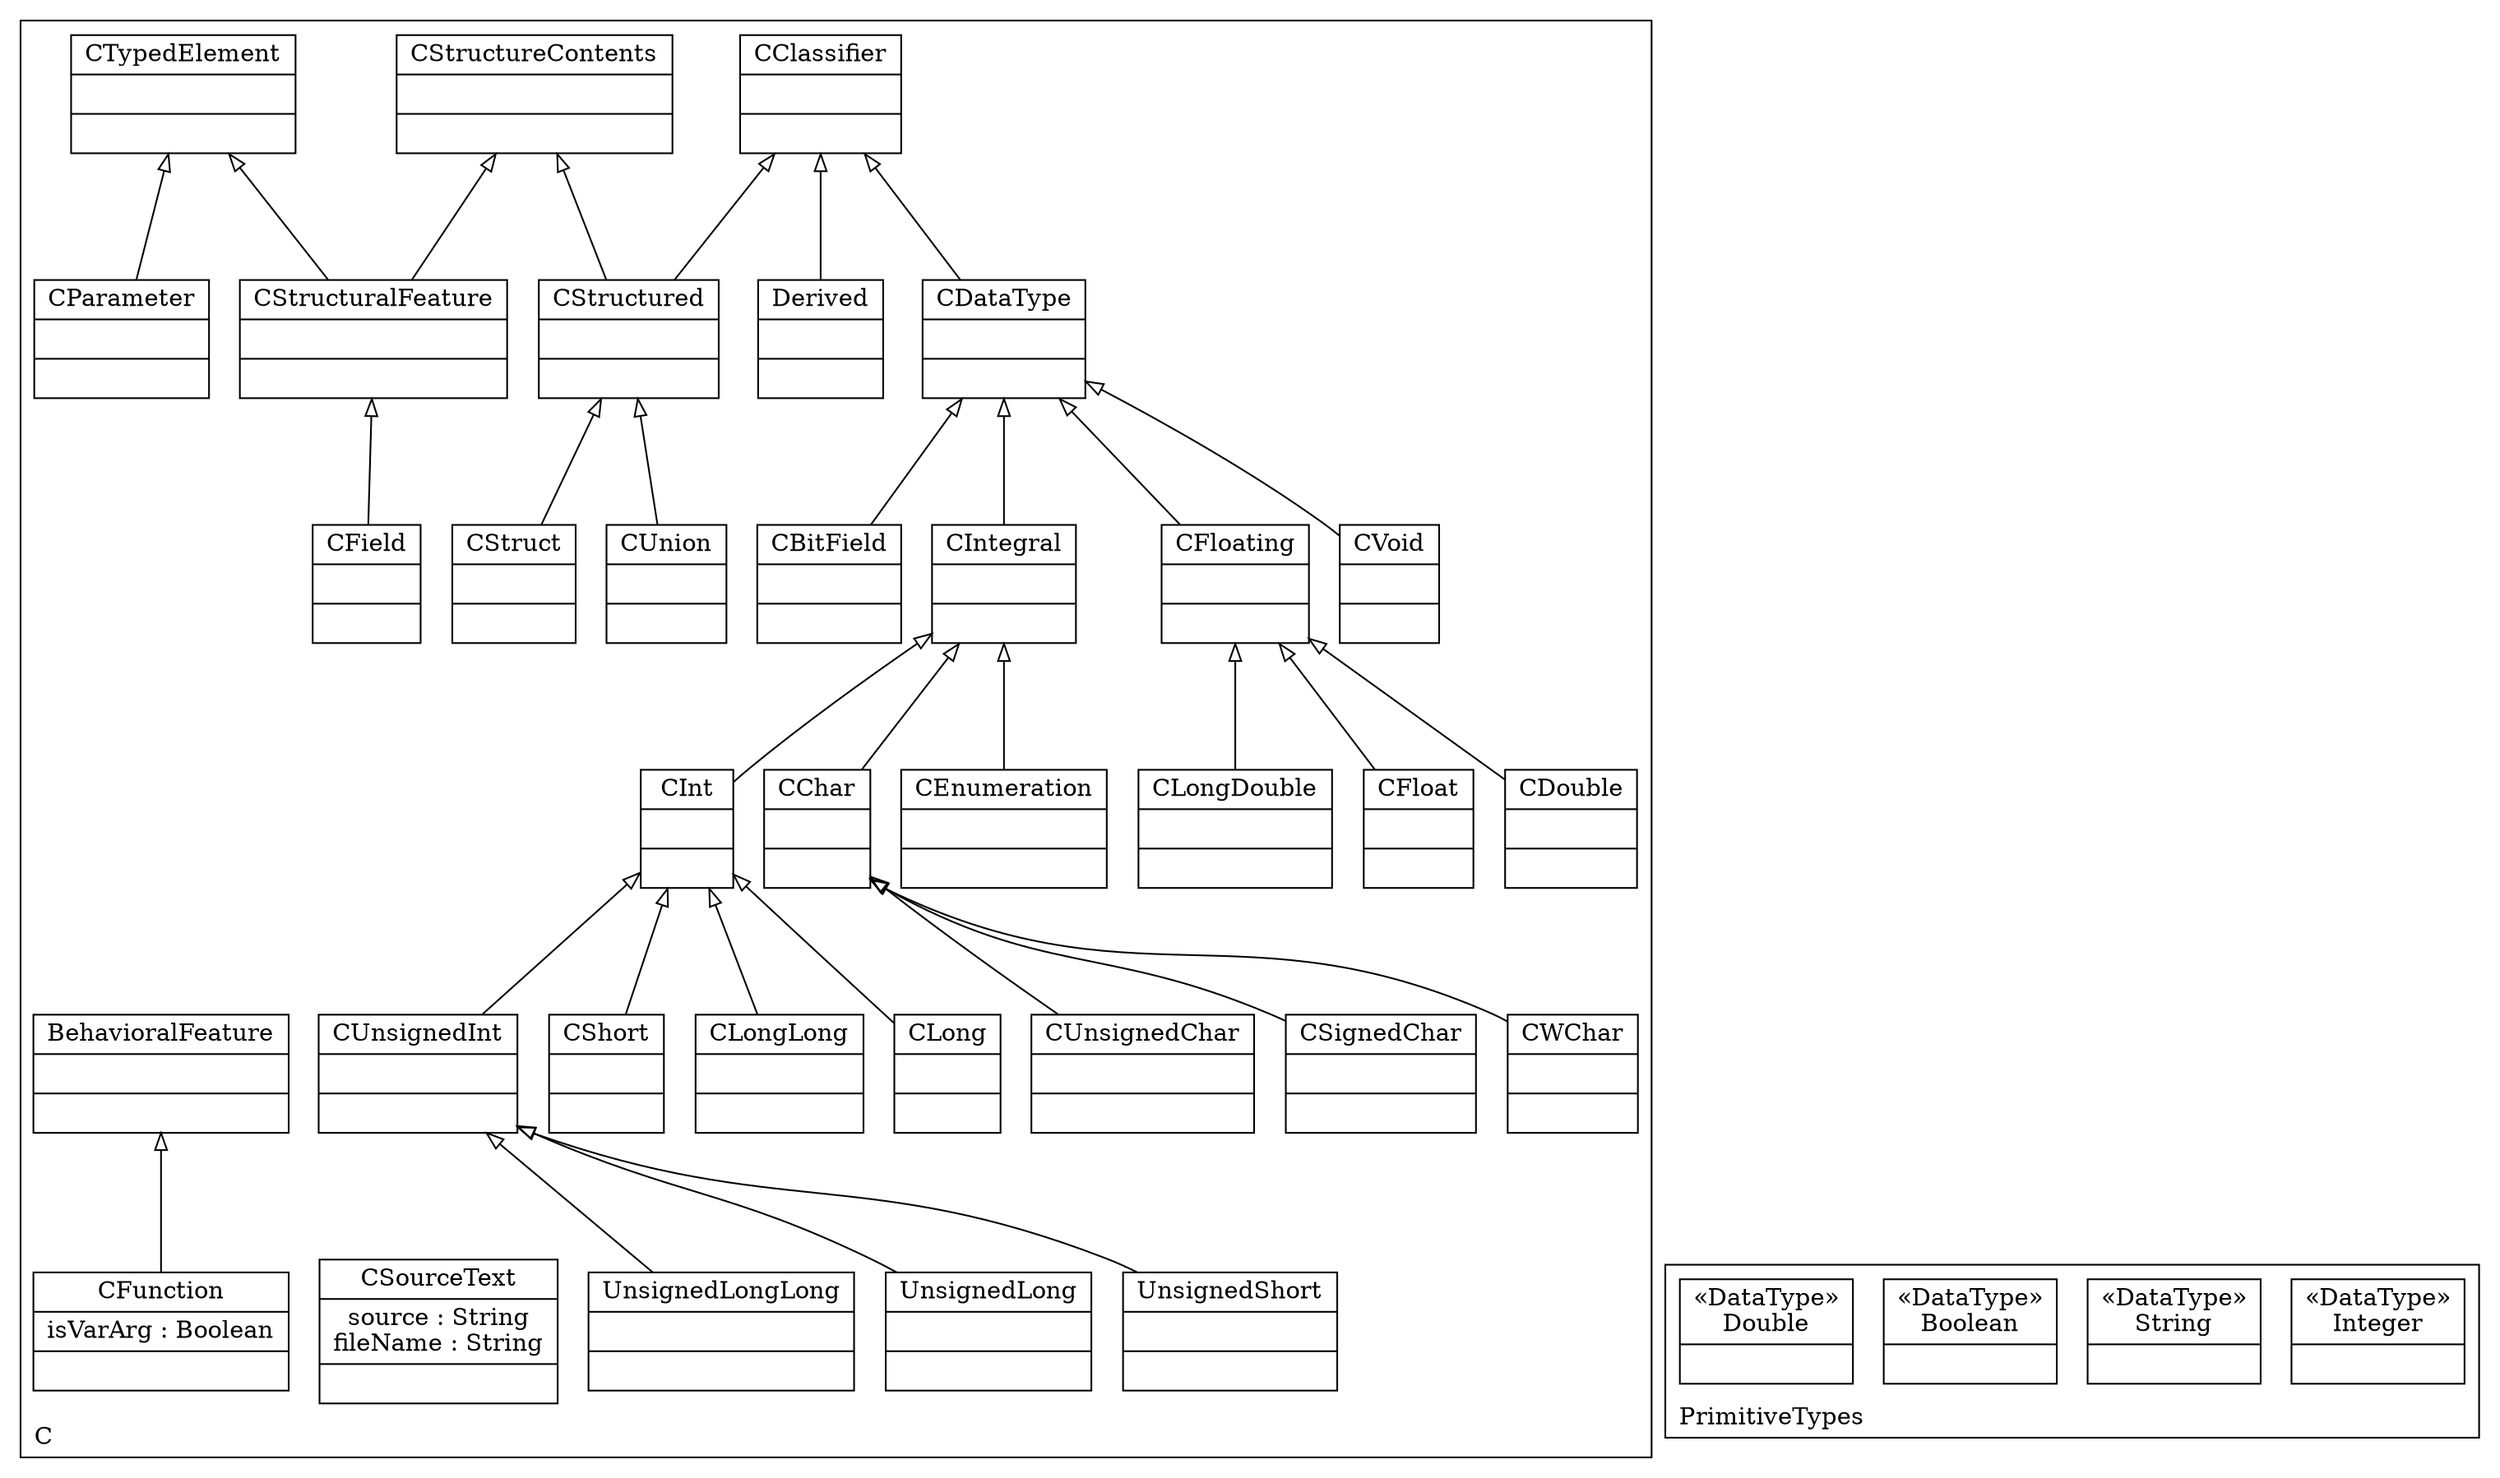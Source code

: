 digraph "KM3 Model in DOT" {
graph[rankdir=BT,labeljust=l,labelloc=t,nodeSep=0.75,compound=true];
 subgraph "cluster_C"{
labelloc=t
color=black
label=C
 node[shape=record];
CDataType[label="{CDataType| | }"]
 CDataType->CClassifier[arrowhead=onormal,group=CClassifier,minlen=2,constraint=true,]
;
 node[shape=record];
CIntegral[label="{CIntegral| | }"]
 CIntegral->CDataType[arrowhead=onormal,group=CDataType,minlen=2,constraint=true,]
;
 node[shape=record];
CFloating[label="{CFloating| | }"]
 CFloating->CDataType[arrowhead=onormal,group=CDataType,minlen=2,constraint=true,]
;
 node[shape=record];
CBitField[label="{CBitField| | }"]
 CBitField->CDataType[arrowhead=onormal,group=CDataType,minlen=2,constraint=true,]
;
 node[shape=record];
CVoid[label="{CVoid| | }"]
 CVoid->CDataType[arrowhead=onormal,group=CDataType,minlen=2,constraint=true,]
;
 node[shape=record];
CEnumeration[label="{CEnumeration| | }"]
 CEnumeration->CIntegral[arrowhead=onormal,group=CIntegral,minlen=2,constraint=true,]
;
 node[shape=record];
CInt[label="{CInt| | }"]
 CInt->CIntegral[arrowhead=onormal,group=CIntegral,minlen=2,constraint=true,]
;
 node[shape=record];
CChar[label="{CChar| | }"]
 CChar->CIntegral[arrowhead=onormal,group=CIntegral,minlen=2,constraint=true,]
;
 node[shape=record];
CDouble[label="{CDouble| | }"]
 CDouble->CFloating[arrowhead=onormal,group=CFloating,minlen=2,constraint=true,]
;
 node[shape=record];
CFloat[label="{CFloat| | }"]
 CFloat->CFloating[arrowhead=onormal,group=CFloating,minlen=2,constraint=true,]
;
 node[shape=record];
CLongDouble[label="{CLongDouble| | }"]
 CLongDouble->CFloating[arrowhead=onormal,group=CFloating,minlen=2,constraint=true,]
;
 node[shape=record];
CUnsignedInt[label="{CUnsignedInt| | }"]
 CUnsignedInt->CInt[arrowhead=onormal,group=CInt,minlen=2,constraint=true,]
;
 node[shape=record];
CLong[label="{CLong| | }"]
 CLong->CInt[arrowhead=onormal,group=CInt,minlen=2,constraint=true,]
;
 node[shape=record];
CLongLong[label="{CLongLong| | }"]
 CLongLong->CInt[arrowhead=onormal,group=CInt,minlen=2,constraint=true,]
;
 node[shape=record];
CShort[label="{CShort| | }"]
 CShort->CInt[arrowhead=onormal,group=CInt,minlen=2,constraint=true,]
;
 node[shape=record];
CSignedChar[label="{CSignedChar| | }"]
 CSignedChar->CChar[arrowhead=onormal,group=CChar,minlen=2,constraint=true,]
;
 node[shape=record];
CUnsignedChar[label="{CUnsignedChar| | }"]
 CUnsignedChar->CChar[arrowhead=onormal,group=CChar,minlen=2,constraint=true,]
;
 node[shape=record];
CWChar[label="{CWChar| | }"]
 CWChar->CChar[arrowhead=onormal,group=CChar,minlen=2,constraint=true,]
;
 node[shape=record];
UnsignedLong[label="{UnsignedLong| | }"]
 UnsignedLong->CUnsignedInt[arrowhead=onormal,group=CUnsignedInt,minlen=2,constraint=true,]
;
 node[shape=record];
UnsignedLongLong[label="{UnsignedLongLong| | }"]
 UnsignedLongLong->CUnsignedInt[arrowhead=onormal,group=CUnsignedInt,minlen=2,constraint=true,]
;
 node[shape=record];
UnsignedShort[label="{UnsignedShort| | }"]
 UnsignedShort->CUnsignedInt[arrowhead=onormal,group=CUnsignedInt,minlen=2,constraint=true,]
;
 node[shape=record];
CClassifier[label="{CClassifier| | }"]
;
 node[shape=record];
Derived[label="{Derived| | }"]
 Derived->CClassifier[arrowhead=onormal,group=CClassifier,minlen=2,constraint=true,]
;
 node[shape=record];
CStructureContents[label="{CStructureContents| | }"]
;
 node[shape=record];
CStructured[label="{CStructured| | }"]
 CStructured->CClassifier[arrowhead=onormal,group=CClassifier,minlen=2,constraint=true,]
 CStructured->CStructureContents[arrowhead=onormal,group=CStructureContents,minlen=2,constraint=true,]
;
 node[shape=record];
CStruct[label="{CStruct| | }"]
 CStruct->CStructured[arrowhead=onormal,group=CStructured,minlen=2,constraint=true,]
;
 node[shape=record];
CUnion[label="{CUnion| | }"]
 CUnion->CStructured[arrowhead=onormal,group=CStructured,minlen=2,constraint=true,]
;
 node[shape=record];
CSourceText[label="{CSourceText|source : String\nfileName : String| }"]
;
 node[shape=record];
CTypedElement[label="{CTypedElement| | }"]
;
 node[shape=record];
CStructuralFeature[label="{CStructuralFeature| | }"]
 CStructuralFeature->CStructureContents[arrowhead=onormal,group=CStructureContents,minlen=2,constraint=true,]
 CStructuralFeature->CTypedElement[arrowhead=onormal,group=CTypedElement,minlen=2,constraint=true,]
;
 node[shape=record];
CField[label="{CField| | }"]
 CField->CStructuralFeature[arrowhead=onormal,group=CStructuralFeature,minlen=2,constraint=true,]
;
 node[shape=record];
CParameter[label="{CParameter| | }"]
 CParameter->CTypedElement[arrowhead=onormal,group=CTypedElement,minlen=2,constraint=true,]
;
 node[shape=record];
BehavioralFeature[label="{BehavioralFeature| | }"]
;
 node[shape=record];
CFunction[label="{CFunction|isVarArg : Boolean| }"]
 CFunction->BehavioralFeature[arrowhead=onormal,group=BehavioralFeature,minlen=2,constraint=true,]
;

} subgraph "cluster_PrimitiveTypes"{
labelloc=t
color=black
label=PrimitiveTypes
 node[shape=record];
Integer[label="{&#171;DataType&#187;\nInteger|}"]
;
 node[shape=record];
String[label="{&#171;DataType&#187;\nString|}"]
;
 node[shape=record];
Boolean[label="{&#171;DataType&#187;\nBoolean|}"]
;
 node[shape=record];
Double[label="{&#171;DataType&#187;\nDouble|}"]
;

}
}